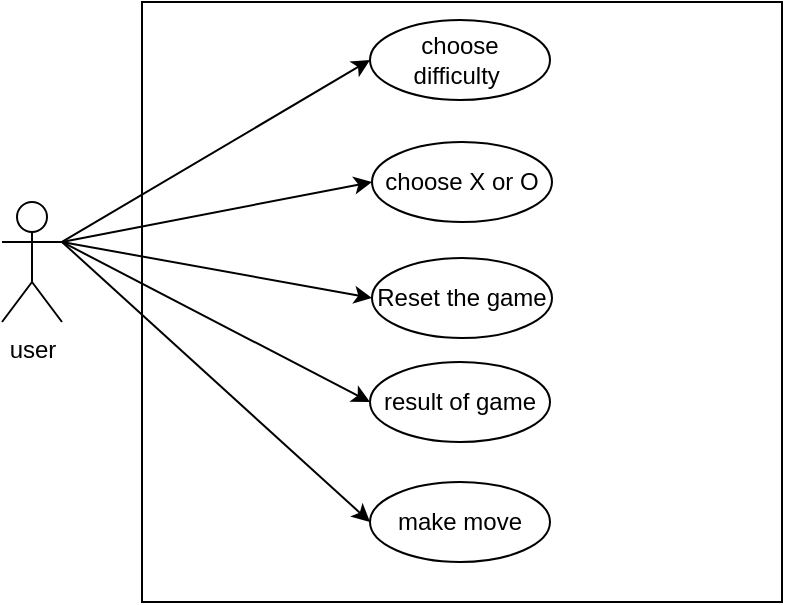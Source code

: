 <mxfile version="22.1.2" type="device">
  <diagram name="Page-1" id="TMgefxdJRGZMqfMHHHXN">
    <mxGraphModel dx="956" dy="466" grid="1" gridSize="10" guides="1" tooltips="1" connect="1" arrows="1" fold="1" page="1" pageScale="1" pageWidth="850" pageHeight="1100" math="0" shadow="0">
      <root>
        <mxCell id="0" />
        <mxCell id="1" parent="0" />
        <mxCell id="R0-BgqqyzvlE6nPFY6-W-1" value="user" style="shape=umlActor;verticalLabelPosition=bottom;verticalAlign=top;html=1;outlineConnect=0;" vertex="1" parent="1">
          <mxGeometry x="130" y="220" width="30" height="60" as="geometry" />
        </mxCell>
        <mxCell id="R0-BgqqyzvlE6nPFY6-W-2" value="" style="rounded=0;whiteSpace=wrap;html=1;" vertex="1" parent="1">
          <mxGeometry x="200" y="120" width="320" height="300" as="geometry" />
        </mxCell>
        <mxCell id="R0-BgqqyzvlE6nPFY6-W-3" value="choose difficulty&amp;nbsp;" style="ellipse;whiteSpace=wrap;html=1;" vertex="1" parent="1">
          <mxGeometry x="314" y="129" width="90" height="40" as="geometry" />
        </mxCell>
        <mxCell id="R0-BgqqyzvlE6nPFY6-W-4" value="choose X or O" style="ellipse;whiteSpace=wrap;html=1;" vertex="1" parent="1">
          <mxGeometry x="315" y="190" width="90" height="40" as="geometry" />
        </mxCell>
        <mxCell id="R0-BgqqyzvlE6nPFY6-W-5" value="Reset the game" style="ellipse;whiteSpace=wrap;html=1;" vertex="1" parent="1">
          <mxGeometry x="315" y="248" width="90" height="40" as="geometry" />
        </mxCell>
        <mxCell id="R0-BgqqyzvlE6nPFY6-W-7" value="result of game" style="ellipse;whiteSpace=wrap;html=1;" vertex="1" parent="1">
          <mxGeometry x="314" y="300" width="90" height="40" as="geometry" />
        </mxCell>
        <mxCell id="R0-BgqqyzvlE6nPFY6-W-9" value="" style="endArrow=classic;html=1;rounded=0;exitX=1;exitY=0.333;exitDx=0;exitDy=0;exitPerimeter=0;entryX=0;entryY=0.5;entryDx=0;entryDy=0;" edge="1" parent="1" source="R0-BgqqyzvlE6nPFY6-W-1" target="R0-BgqqyzvlE6nPFY6-W-3">
          <mxGeometry width="50" height="50" relative="1" as="geometry">
            <mxPoint x="330" y="250" as="sourcePoint" />
            <mxPoint x="380" y="200" as="targetPoint" />
          </mxGeometry>
        </mxCell>
        <mxCell id="R0-BgqqyzvlE6nPFY6-W-10" value="" style="endArrow=classic;html=1;rounded=0;entryX=0;entryY=0.5;entryDx=0;entryDy=0;" edge="1" parent="1" target="R0-BgqqyzvlE6nPFY6-W-4">
          <mxGeometry width="50" height="50" relative="1" as="geometry">
            <mxPoint x="160" y="240" as="sourcePoint" />
            <mxPoint x="324" y="159" as="targetPoint" />
          </mxGeometry>
        </mxCell>
        <mxCell id="R0-BgqqyzvlE6nPFY6-W-11" value="" style="endArrow=classic;html=1;rounded=0;entryX=0;entryY=0.5;entryDx=0;entryDy=0;" edge="1" parent="1" target="R0-BgqqyzvlE6nPFY6-W-5">
          <mxGeometry width="50" height="50" relative="1" as="geometry">
            <mxPoint x="160" y="240" as="sourcePoint" />
            <mxPoint x="325" y="220" as="targetPoint" />
          </mxGeometry>
        </mxCell>
        <mxCell id="R0-BgqqyzvlE6nPFY6-W-12" value="" style="endArrow=classic;html=1;rounded=0;entryX=0;entryY=0.5;entryDx=0;entryDy=0;exitX=1;exitY=0.333;exitDx=0;exitDy=0;exitPerimeter=0;" edge="1" parent="1" source="R0-BgqqyzvlE6nPFY6-W-1" target="R0-BgqqyzvlE6nPFY6-W-7">
          <mxGeometry width="50" height="50" relative="1" as="geometry">
            <mxPoint x="180" y="260" as="sourcePoint" />
            <mxPoint x="335" y="230" as="targetPoint" />
          </mxGeometry>
        </mxCell>
        <mxCell id="R0-BgqqyzvlE6nPFY6-W-14" value="make move" style="ellipse;whiteSpace=wrap;html=1;" vertex="1" parent="1">
          <mxGeometry x="314" y="360" width="90" height="40" as="geometry" />
        </mxCell>
        <mxCell id="R0-BgqqyzvlE6nPFY6-W-16" value="" style="endArrow=classic;html=1;rounded=0;entryX=0;entryY=0.5;entryDx=0;entryDy=0;exitX=1;exitY=0.333;exitDx=0;exitDy=0;exitPerimeter=0;" edge="1" parent="1" source="R0-BgqqyzvlE6nPFY6-W-1" target="R0-BgqqyzvlE6nPFY6-W-14">
          <mxGeometry width="50" height="50" relative="1" as="geometry">
            <mxPoint x="170" y="250" as="sourcePoint" />
            <mxPoint x="325" y="449" as="targetPoint" />
          </mxGeometry>
        </mxCell>
      </root>
    </mxGraphModel>
  </diagram>
</mxfile>
